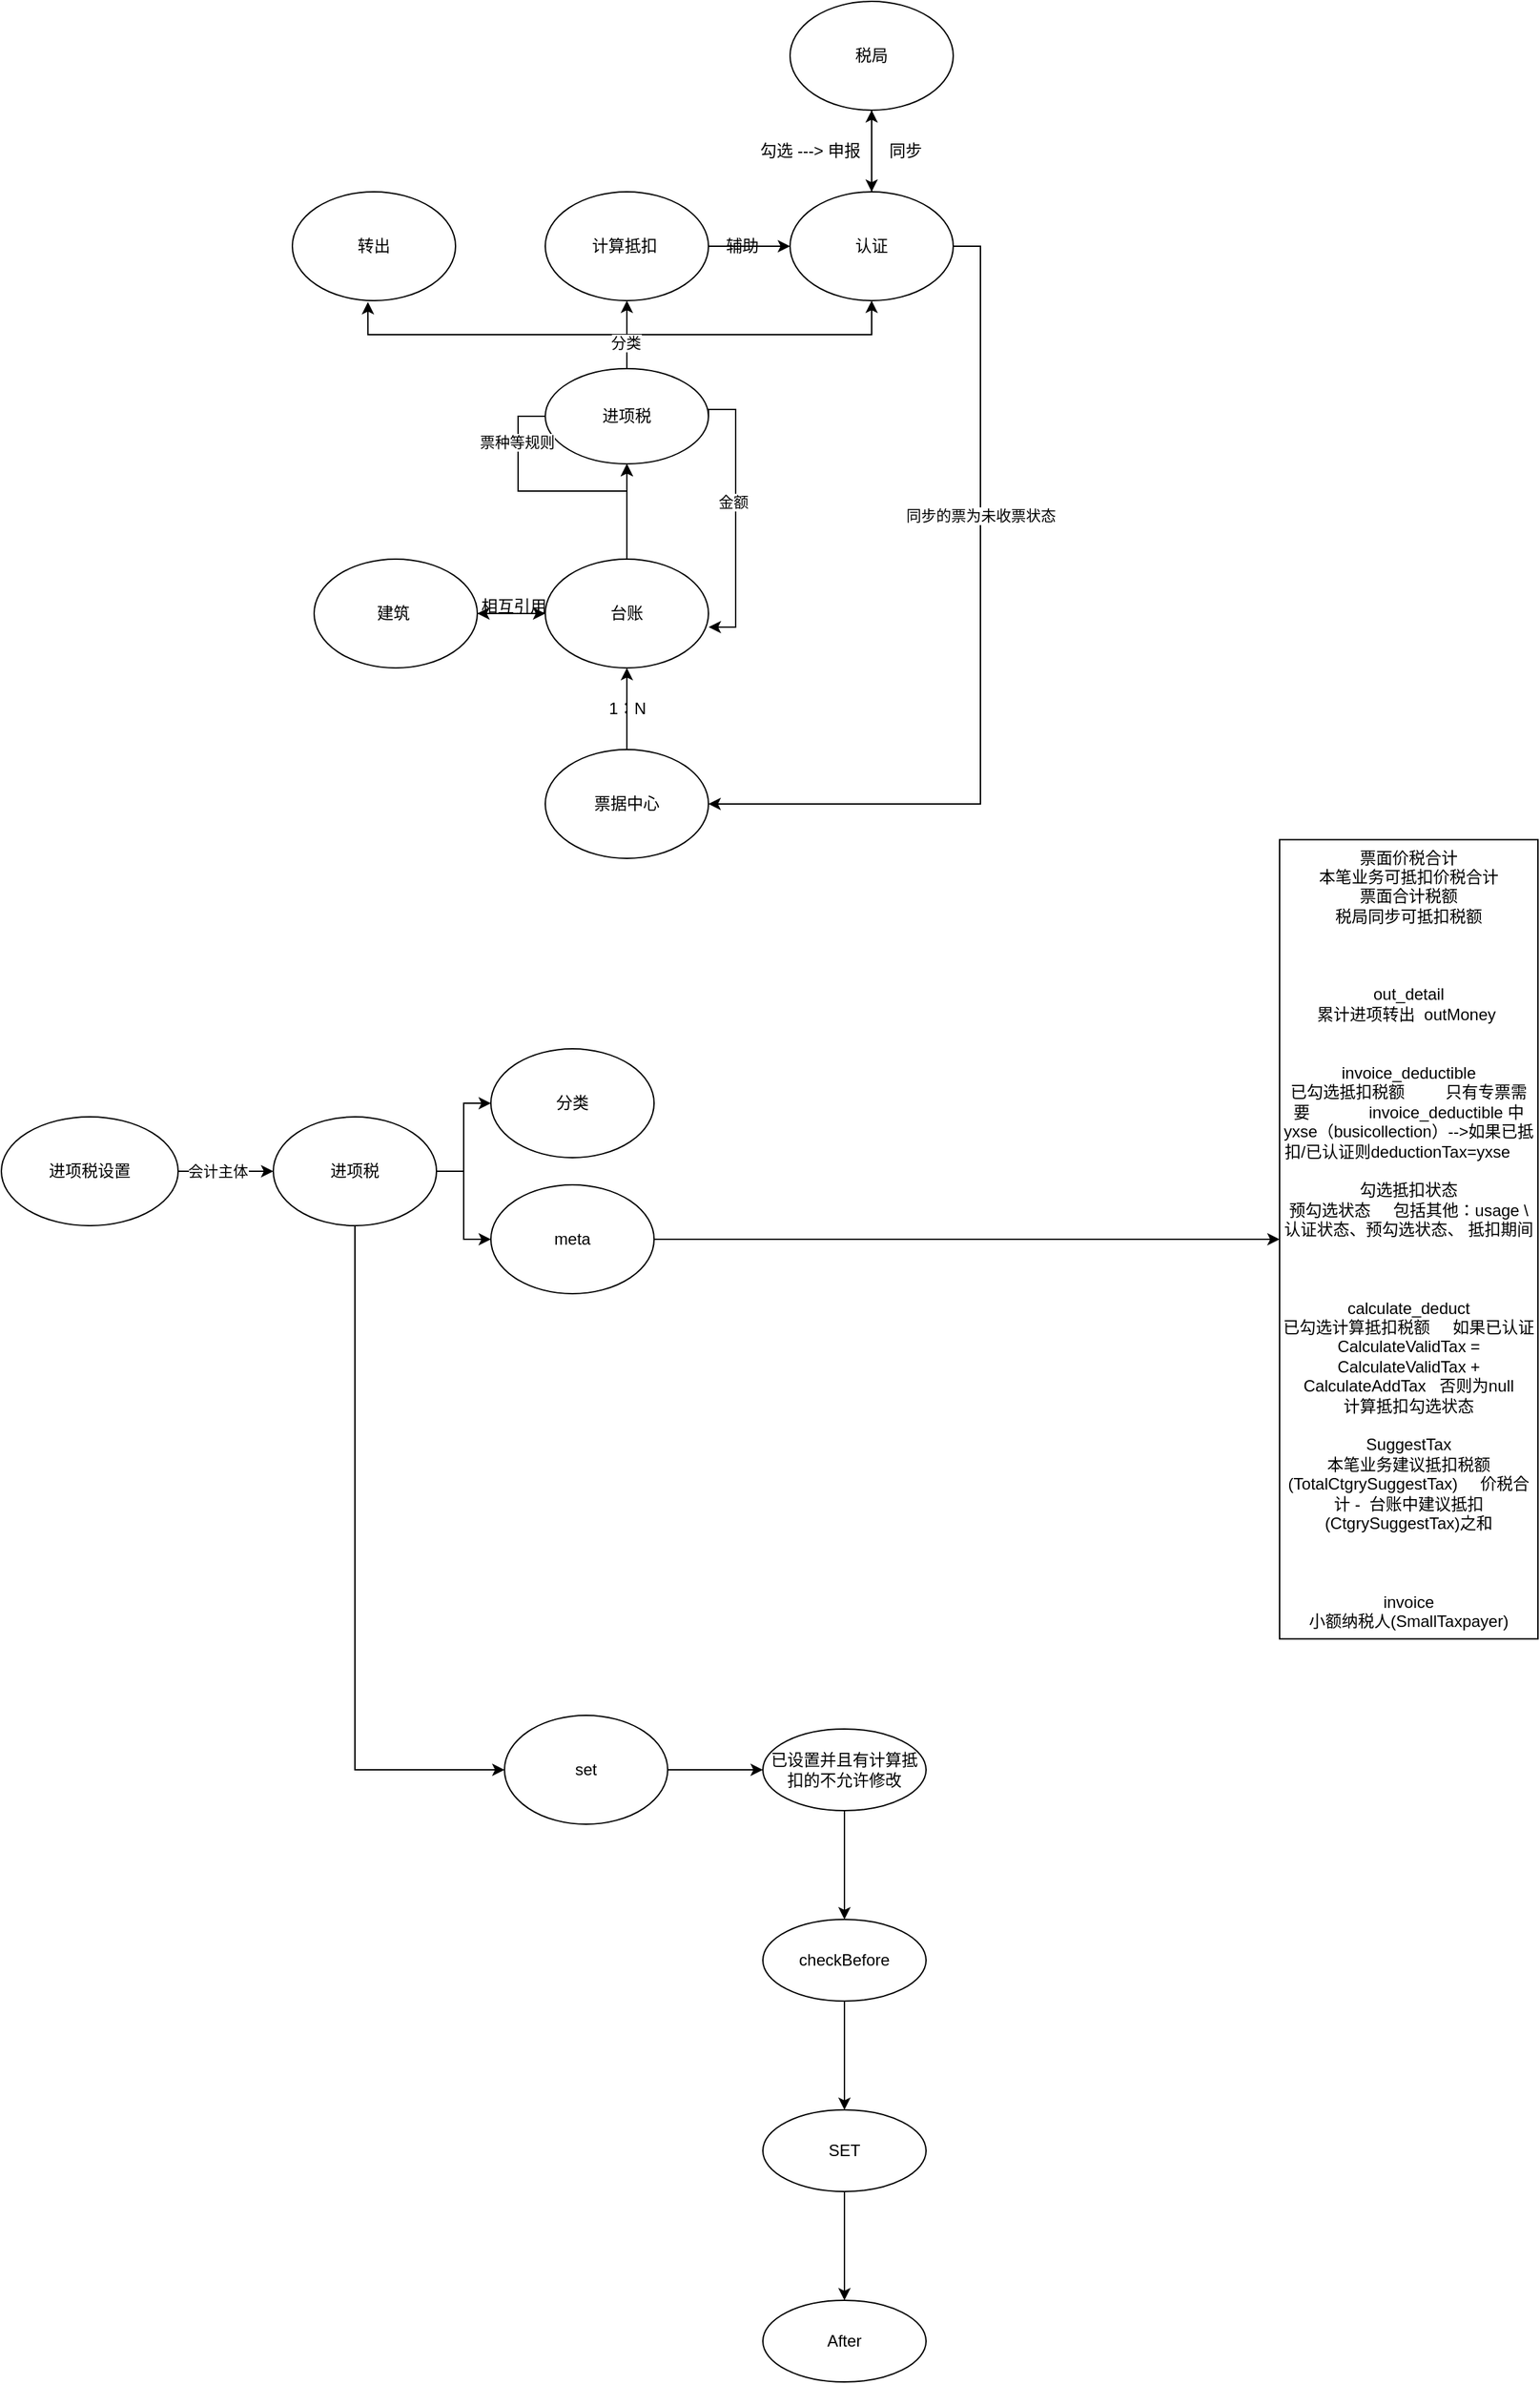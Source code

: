 <mxfile version="17.4.3" type="github">
  <diagram id="3CJurVh0qIclkFhJRMKo" name="Page-1">
    <mxGraphModel dx="1361" dy="703" grid="1" gridSize="10" guides="1" tooltips="1" connect="1" arrows="1" fold="1" page="1" pageScale="1" pageWidth="1169" pageHeight="827" background="#FFFFFF" math="0" shadow="0">
      <root>
        <mxCell id="0" />
        <mxCell id="1" parent="0" />
        <mxCell id="BELl_IB8kdiGP95Ta7bd-4" value="" style="edgeStyle=orthogonalEdgeStyle;rounded=0;orthogonalLoop=1;jettySize=auto;html=1;entryX=0.5;entryY=1;entryDx=0;entryDy=0;" edge="1" parent="1" source="BELl_IB8kdiGP95Ta7bd-3" target="BELl_IB8kdiGP95Ta7bd-1">
          <mxGeometry relative="1" as="geometry" />
        </mxCell>
        <mxCell id="BELl_IB8kdiGP95Ta7bd-7" style="edgeStyle=orthogonalEdgeStyle;rounded=0;orthogonalLoop=1;jettySize=auto;html=1;exitX=1;exitY=0.5;exitDx=0;exitDy=0;" edge="1" parent="1" source="BELl_IB8kdiGP95Ta7bd-1">
          <mxGeometry relative="1" as="geometry">
            <mxPoint x="600.143" y="600" as="targetPoint" />
            <Array as="points">
              <mxPoint x="620" y="440" />
              <mxPoint x="620" y="600" />
            </Array>
          </mxGeometry>
        </mxCell>
        <mxCell id="BELl_IB8kdiGP95Ta7bd-8" value="金额" style="edgeLabel;html=1;align=center;verticalAlign=middle;resizable=0;points=[];" vertex="1" connectable="0" parent="BELl_IB8kdiGP95Ta7bd-7">
          <mxGeometry x="-0.098" y="-2" relative="1" as="geometry">
            <mxPoint as="offset" />
          </mxGeometry>
        </mxCell>
        <mxCell id="BELl_IB8kdiGP95Ta7bd-10" style="edgeStyle=orthogonalEdgeStyle;rounded=0;orthogonalLoop=1;jettySize=auto;html=1;exitX=0.5;exitY=0;exitDx=0;exitDy=0;entryX=0.463;entryY=1.013;entryDx=0;entryDy=0;entryPerimeter=0;" edge="1" parent="1" source="BELl_IB8kdiGP95Ta7bd-1" target="BELl_IB8kdiGP95Ta7bd-9">
          <mxGeometry relative="1" as="geometry" />
        </mxCell>
        <mxCell id="BELl_IB8kdiGP95Ta7bd-13" style="edgeStyle=orthogonalEdgeStyle;rounded=0;orthogonalLoop=1;jettySize=auto;html=1;exitX=0.5;exitY=0;exitDx=0;exitDy=0;entryX=0.5;entryY=1;entryDx=0;entryDy=0;" edge="1" parent="1" source="BELl_IB8kdiGP95Ta7bd-1" target="BELl_IB8kdiGP95Ta7bd-11">
          <mxGeometry relative="1" as="geometry" />
        </mxCell>
        <mxCell id="BELl_IB8kdiGP95Ta7bd-14" style="edgeStyle=orthogonalEdgeStyle;rounded=0;orthogonalLoop=1;jettySize=auto;html=1;exitX=0.5;exitY=0;exitDx=0;exitDy=0;entryX=0.5;entryY=1;entryDx=0;entryDy=0;" edge="1" parent="1" source="BELl_IB8kdiGP95Ta7bd-1" target="BELl_IB8kdiGP95Ta7bd-12">
          <mxGeometry relative="1" as="geometry" />
        </mxCell>
        <mxCell id="BELl_IB8kdiGP95Ta7bd-17" value="分类" style="edgeLabel;html=1;align=center;verticalAlign=middle;resizable=0;points=[];" vertex="1" connectable="0" parent="BELl_IB8kdiGP95Ta7bd-14">
          <mxGeometry x="-0.832" y="1" relative="1" as="geometry">
            <mxPoint as="offset" />
          </mxGeometry>
        </mxCell>
        <mxCell id="BELl_IB8kdiGP95Ta7bd-1" value="进项税&lt;br&gt;" style="ellipse;whiteSpace=wrap;html=1;" vertex="1" parent="1">
          <mxGeometry x="480" y="410" width="120" height="70" as="geometry" />
        </mxCell>
        <mxCell id="BELl_IB8kdiGP95Ta7bd-36" value="" style="edgeStyle=orthogonalEdgeStyle;rounded=0;orthogonalLoop=1;jettySize=auto;html=1;" edge="1" parent="1" source="BELl_IB8kdiGP95Ta7bd-2" target="BELl_IB8kdiGP95Ta7bd-35">
          <mxGeometry relative="1" as="geometry" />
        </mxCell>
        <mxCell id="BELl_IB8kdiGP95Ta7bd-42" value="" style="edgeStyle=orthogonalEdgeStyle;rounded=0;orthogonalLoop=1;jettySize=auto;html=1;" edge="1" parent="1" source="BELl_IB8kdiGP95Ta7bd-2" target="BELl_IB8kdiGP95Ta7bd-41">
          <mxGeometry relative="1" as="geometry" />
        </mxCell>
        <mxCell id="BELl_IB8kdiGP95Ta7bd-46" value="" style="edgeStyle=orthogonalEdgeStyle;rounded=0;orthogonalLoop=1;jettySize=auto;html=1;" edge="1" parent="1" source="BELl_IB8kdiGP95Ta7bd-2" target="BELl_IB8kdiGP95Ta7bd-45">
          <mxGeometry relative="1" as="geometry">
            <Array as="points">
              <mxPoint x="340" y="1440" />
            </Array>
          </mxGeometry>
        </mxCell>
        <mxCell id="BELl_IB8kdiGP95Ta7bd-2" value="&lt;span&gt;进项税&lt;/span&gt;" style="ellipse;whiteSpace=wrap;html=1;" vertex="1" parent="1">
          <mxGeometry x="280" y="960" width="120" height="80" as="geometry" />
        </mxCell>
        <mxCell id="BELl_IB8kdiGP95Ta7bd-32" value="" style="edgeStyle=orthogonalEdgeStyle;rounded=0;orthogonalLoop=1;jettySize=auto;html=1;" edge="1" parent="1" source="BELl_IB8kdiGP95Ta7bd-3" target="BELl_IB8kdiGP95Ta7bd-31">
          <mxGeometry relative="1" as="geometry" />
        </mxCell>
        <mxCell id="BELl_IB8kdiGP95Ta7bd-3" value="台账" style="ellipse;whiteSpace=wrap;html=1;" vertex="1" parent="1">
          <mxGeometry x="480" y="550" width="120" height="80" as="geometry" />
        </mxCell>
        <mxCell id="BELl_IB8kdiGP95Ta7bd-6" style="edgeStyle=orthogonalEdgeStyle;rounded=0;orthogonalLoop=1;jettySize=auto;html=1;exitX=0.5;exitY=0;exitDx=0;exitDy=0;entryX=0.5;entryY=1;entryDx=0;entryDy=0;" edge="1" parent="1" source="BELl_IB8kdiGP95Ta7bd-5" target="BELl_IB8kdiGP95Ta7bd-3">
          <mxGeometry relative="1" as="geometry">
            <Array as="points">
              <mxPoint x="540" y="660" />
              <mxPoint x="540" y="660" />
            </Array>
          </mxGeometry>
        </mxCell>
        <mxCell id="BELl_IB8kdiGP95Ta7bd-5" value="票据中心" style="ellipse;whiteSpace=wrap;html=1;" vertex="1" parent="1">
          <mxGeometry x="480" y="690" width="120" height="80" as="geometry" />
        </mxCell>
        <mxCell id="BELl_IB8kdiGP95Ta7bd-9" value="转出" style="ellipse;whiteSpace=wrap;html=1;" vertex="1" parent="1">
          <mxGeometry x="294" y="280" width="120" height="80" as="geometry" />
        </mxCell>
        <mxCell id="BELl_IB8kdiGP95Ta7bd-19" style="edgeStyle=orthogonalEdgeStyle;rounded=0;orthogonalLoop=1;jettySize=auto;html=1;exitX=1;exitY=0.5;exitDx=0;exitDy=0;" edge="1" parent="1" source="BELl_IB8kdiGP95Ta7bd-11" target="BELl_IB8kdiGP95Ta7bd-12">
          <mxGeometry relative="1" as="geometry" />
        </mxCell>
        <mxCell id="BELl_IB8kdiGP95Ta7bd-11" value="计算抵扣&amp;nbsp;" style="ellipse;whiteSpace=wrap;html=1;" vertex="1" parent="1">
          <mxGeometry x="480" y="280" width="120" height="80" as="geometry" />
        </mxCell>
        <mxCell id="BELl_IB8kdiGP95Ta7bd-24" style="edgeStyle=orthogonalEdgeStyle;rounded=0;orthogonalLoop=1;jettySize=auto;html=1;exitX=0.5;exitY=0;exitDx=0;exitDy=0;entryX=0.5;entryY=1;entryDx=0;entryDy=0;" edge="1" parent="1" source="BELl_IB8kdiGP95Ta7bd-12" target="BELl_IB8kdiGP95Ta7bd-23">
          <mxGeometry relative="1" as="geometry" />
        </mxCell>
        <mxCell id="BELl_IB8kdiGP95Ta7bd-29" style="edgeStyle=orthogonalEdgeStyle;rounded=0;orthogonalLoop=1;jettySize=auto;html=1;exitX=1;exitY=0.5;exitDx=0;exitDy=0;entryX=1;entryY=0.5;entryDx=0;entryDy=0;" edge="1" parent="1" source="BELl_IB8kdiGP95Ta7bd-12" target="BELl_IB8kdiGP95Ta7bd-5">
          <mxGeometry relative="1" as="geometry" />
        </mxCell>
        <mxCell id="BELl_IB8kdiGP95Ta7bd-30" value="同步的票为未收票状态" style="edgeLabel;html=1;align=center;verticalAlign=middle;resizable=0;points=[];" vertex="1" connectable="0" parent="BELl_IB8kdiGP95Ta7bd-29">
          <mxGeometry x="-0.309" relative="1" as="geometry">
            <mxPoint as="offset" />
          </mxGeometry>
        </mxCell>
        <mxCell id="BELl_IB8kdiGP95Ta7bd-12" value="认证" style="ellipse;whiteSpace=wrap;html=1;" vertex="1" parent="1">
          <mxGeometry x="660" y="280" width="120" height="80" as="geometry" />
        </mxCell>
        <mxCell id="BELl_IB8kdiGP95Ta7bd-15" style="edgeStyle=orthogonalEdgeStyle;rounded=0;orthogonalLoop=1;jettySize=auto;html=1;exitX=0;exitY=0.5;exitDx=0;exitDy=0;" edge="1" parent="1" source="BELl_IB8kdiGP95Ta7bd-1" target="BELl_IB8kdiGP95Ta7bd-1">
          <mxGeometry relative="1" as="geometry" />
        </mxCell>
        <mxCell id="BELl_IB8kdiGP95Ta7bd-16" value="票种等规则" style="edgeLabel;html=1;align=center;verticalAlign=middle;resizable=0;points=[];" vertex="1" connectable="0" parent="BELl_IB8kdiGP95Ta7bd-15">
          <mxGeometry x="-0.556" y="-1" relative="1" as="geometry">
            <mxPoint as="offset" />
          </mxGeometry>
        </mxCell>
        <mxCell id="BELl_IB8kdiGP95Ta7bd-18" value="1：N" style="text;html=1;align=center;verticalAlign=middle;resizable=0;points=[];autosize=1;strokeColor=none;fillColor=none;" vertex="1" parent="1">
          <mxGeometry x="520" y="650" width="40" height="20" as="geometry" />
        </mxCell>
        <mxCell id="BELl_IB8kdiGP95Ta7bd-22" value="辅助&lt;br&gt;" style="text;html=1;strokeColor=none;fillColor=none;align=center;verticalAlign=middle;whiteSpace=wrap;rounded=0;" vertex="1" parent="1">
          <mxGeometry x="610" y="315" width="30" height="10" as="geometry" />
        </mxCell>
        <mxCell id="BELl_IB8kdiGP95Ta7bd-25" style="edgeStyle=orthogonalEdgeStyle;rounded=0;orthogonalLoop=1;jettySize=auto;html=1;exitX=0.5;exitY=1;exitDx=0;exitDy=0;entryX=0.5;entryY=0;entryDx=0;entryDy=0;" edge="1" parent="1" source="BELl_IB8kdiGP95Ta7bd-23" target="BELl_IB8kdiGP95Ta7bd-12">
          <mxGeometry relative="1" as="geometry" />
        </mxCell>
        <mxCell id="BELl_IB8kdiGP95Ta7bd-23" value="税局" style="ellipse;whiteSpace=wrap;html=1;" vertex="1" parent="1">
          <mxGeometry x="660" y="140" width="120" height="80" as="geometry" />
        </mxCell>
        <mxCell id="BELl_IB8kdiGP95Ta7bd-26" value="勾选 ---&amp;gt; 申报" style="text;html=1;strokeColor=none;fillColor=none;align=center;verticalAlign=middle;whiteSpace=wrap;rounded=0;" vertex="1" parent="1">
          <mxGeometry x="630" y="240" width="90" height="20" as="geometry" />
        </mxCell>
        <mxCell id="BELl_IB8kdiGP95Ta7bd-28" value="同步" style="text;html=1;strokeColor=none;fillColor=none;align=center;verticalAlign=middle;whiteSpace=wrap;rounded=0;" vertex="1" parent="1">
          <mxGeometry x="720" y="240" width="50" height="20" as="geometry" />
        </mxCell>
        <mxCell id="BELl_IB8kdiGP95Ta7bd-33" style="edgeStyle=orthogonalEdgeStyle;rounded=0;orthogonalLoop=1;jettySize=auto;html=1;exitX=1;exitY=0.5;exitDx=0;exitDy=0;" edge="1" parent="1" source="BELl_IB8kdiGP95Ta7bd-31" target="BELl_IB8kdiGP95Ta7bd-3">
          <mxGeometry relative="1" as="geometry" />
        </mxCell>
        <mxCell id="BELl_IB8kdiGP95Ta7bd-31" value="建筑&amp;nbsp;" style="ellipse;whiteSpace=wrap;html=1;" vertex="1" parent="1">
          <mxGeometry x="310" y="550" width="120" height="80" as="geometry" />
        </mxCell>
        <mxCell id="BELl_IB8kdiGP95Ta7bd-34" value="相互引用" style="text;html=1;strokeColor=none;fillColor=none;align=center;verticalAlign=middle;whiteSpace=wrap;rounded=0;" vertex="1" parent="1">
          <mxGeometry x="430" y="575" width="54" height="19" as="geometry" />
        </mxCell>
        <mxCell id="BELl_IB8kdiGP95Ta7bd-35" value="分类" style="ellipse;whiteSpace=wrap;html=1;" vertex="1" parent="1">
          <mxGeometry x="440" y="910" width="120" height="80" as="geometry" />
        </mxCell>
        <mxCell id="BELl_IB8kdiGP95Ta7bd-39" style="edgeStyle=orthogonalEdgeStyle;rounded=0;orthogonalLoop=1;jettySize=auto;html=1;exitX=1;exitY=0.5;exitDx=0;exitDy=0;entryX=0;entryY=0.5;entryDx=0;entryDy=0;" edge="1" parent="1" source="BELl_IB8kdiGP95Ta7bd-37" target="BELl_IB8kdiGP95Ta7bd-2">
          <mxGeometry relative="1" as="geometry" />
        </mxCell>
        <mxCell id="BELl_IB8kdiGP95Ta7bd-40" value="会计主体" style="edgeLabel;html=1;align=center;verticalAlign=middle;resizable=0;points=[];" vertex="1" connectable="0" parent="BELl_IB8kdiGP95Ta7bd-39">
          <mxGeometry x="-0.179" relative="1" as="geometry">
            <mxPoint as="offset" />
          </mxGeometry>
        </mxCell>
        <mxCell id="BELl_IB8kdiGP95Ta7bd-37" value="进项税设置" style="ellipse;whiteSpace=wrap;html=1;" vertex="1" parent="1">
          <mxGeometry x="80" y="960" width="130" height="80" as="geometry" />
        </mxCell>
        <mxCell id="BELl_IB8kdiGP95Ta7bd-44" value="" style="edgeStyle=orthogonalEdgeStyle;rounded=0;orthogonalLoop=1;jettySize=auto;html=1;" edge="1" parent="1" source="BELl_IB8kdiGP95Ta7bd-41" target="BELl_IB8kdiGP95Ta7bd-43">
          <mxGeometry relative="1" as="geometry" />
        </mxCell>
        <mxCell id="BELl_IB8kdiGP95Ta7bd-41" value="meta" style="ellipse;whiteSpace=wrap;html=1;" vertex="1" parent="1">
          <mxGeometry x="440" y="1010" width="120" height="80" as="geometry" />
        </mxCell>
        <mxCell id="BELl_IB8kdiGP95Ta7bd-43" value="&lt;div&gt;票面价税合计&lt;/div&gt;&lt;div&gt;本笔业务可抵扣价税合计&lt;/div&gt;&lt;div&gt;票面合计税额&lt;/div&gt;&lt;div&gt;税局同步可抵扣税额&lt;/div&gt;&lt;div&gt;&lt;br&gt;&lt;/div&gt;&lt;div&gt;&lt;br&gt;&lt;/div&gt;&lt;div&gt;&lt;br&gt;&lt;/div&gt;&lt;div&gt;out_detail&lt;/div&gt;&lt;div&gt;累计进项转出&amp;nbsp; outMoney&amp;nbsp;&lt;/div&gt;&lt;div&gt;&lt;br&gt;&lt;/div&gt;&lt;div&gt;&lt;br&gt;&lt;/div&gt;&lt;div&gt;invoice_deductible&lt;/div&gt;&lt;div&gt;已勾选抵扣税额&amp;nbsp; &amp;nbsp; &amp;nbsp; &amp;nbsp; &amp;nbsp;只有专票需要&amp;nbsp; &amp;nbsp; &amp;nbsp; &amp;nbsp; &amp;nbsp; &amp;nbsp; &amp;nbsp;invoice_deductible 中 yxse（busicollection）--&amp;gt;如果已抵扣/已认证则deductionTax=yxse&amp;nbsp; &amp;nbsp; &amp;nbsp; &amp;nbsp;&lt;/div&gt;&lt;div&gt;勾选抵扣状态&lt;/div&gt;&lt;div&gt;预勾选状态&amp;nbsp; &amp;nbsp; &amp;nbsp;包括其他：usage \ 认证状态、预勾选状态、 抵扣期间&lt;/div&gt;&lt;div&gt;&lt;br&gt;&lt;/div&gt;&lt;div&gt;&lt;br&gt;&lt;/div&gt;&lt;div&gt;&lt;br&gt;&lt;/div&gt;&lt;div&gt;calculate_deduct&lt;/div&gt;&lt;div&gt;已勾选计算抵扣税额&amp;nbsp; &amp;nbsp; &amp;nbsp;如果已认证 CalculateValidTax = CalculateValidTax + CalculateAddTax&amp;nbsp; &amp;nbsp;否则为null&lt;/div&gt;&lt;div&gt;计算抵扣勾选状态&lt;/div&gt;&lt;div&gt;&lt;br&gt;&lt;/div&gt;&lt;div&gt;SuggestTax&lt;/div&gt;&lt;div&gt;本笔业务建议抵扣税额(TotalCtgrySuggestTax)&amp;nbsp; &amp;nbsp; &amp;nbsp;价税合计 -&amp;nbsp; 台账中建议抵扣(CtgrySuggestTax)之和&lt;/div&gt;&lt;div&gt;&lt;br&gt;&lt;/div&gt;&lt;div&gt;&lt;br&gt;&lt;/div&gt;&lt;div&gt;&lt;br&gt;&lt;/div&gt;&lt;div&gt;invoice&lt;/div&gt;&lt;div&gt;小额纳税人(SmallTaxpayer)&lt;/div&gt;" style="whiteSpace=wrap;html=1;" vertex="1" parent="1">
          <mxGeometry x="1020" y="756.25" width="190" height="587.5" as="geometry" />
        </mxCell>
        <mxCell id="BELl_IB8kdiGP95Ta7bd-48" value="" style="edgeStyle=orthogonalEdgeStyle;rounded=0;orthogonalLoop=1;jettySize=auto;html=1;" edge="1" parent="1" source="BELl_IB8kdiGP95Ta7bd-45" target="BELl_IB8kdiGP95Ta7bd-47">
          <mxGeometry relative="1" as="geometry" />
        </mxCell>
        <mxCell id="BELl_IB8kdiGP95Ta7bd-45" value="&lt;span&gt;set&lt;/span&gt;" style="ellipse;whiteSpace=wrap;html=1;" vertex="1" parent="1">
          <mxGeometry x="450" y="1400" width="120" height="80" as="geometry" />
        </mxCell>
        <mxCell id="BELl_IB8kdiGP95Ta7bd-50" value="" style="edgeStyle=orthogonalEdgeStyle;rounded=0;orthogonalLoop=1;jettySize=auto;html=1;" edge="1" parent="1" source="BELl_IB8kdiGP95Ta7bd-47" target="BELl_IB8kdiGP95Ta7bd-49">
          <mxGeometry relative="1" as="geometry" />
        </mxCell>
        <mxCell id="BELl_IB8kdiGP95Ta7bd-47" value="已设置并且有计算抵扣的不允许修改" style="ellipse;whiteSpace=wrap;html=1;" vertex="1" parent="1">
          <mxGeometry x="640" y="1410" width="120" height="60" as="geometry" />
        </mxCell>
        <mxCell id="BELl_IB8kdiGP95Ta7bd-52" value="" style="edgeStyle=orthogonalEdgeStyle;rounded=0;orthogonalLoop=1;jettySize=auto;html=1;" edge="1" parent="1" source="BELl_IB8kdiGP95Ta7bd-49" target="BELl_IB8kdiGP95Ta7bd-51">
          <mxGeometry relative="1" as="geometry" />
        </mxCell>
        <mxCell id="BELl_IB8kdiGP95Ta7bd-49" value="checkBefore" style="ellipse;whiteSpace=wrap;html=1;" vertex="1" parent="1">
          <mxGeometry x="640" y="1550" width="120" height="60" as="geometry" />
        </mxCell>
        <mxCell id="BELl_IB8kdiGP95Ta7bd-54" value="" style="edgeStyle=orthogonalEdgeStyle;rounded=0;orthogonalLoop=1;jettySize=auto;html=1;" edge="1" parent="1" source="BELl_IB8kdiGP95Ta7bd-51" target="BELl_IB8kdiGP95Ta7bd-53">
          <mxGeometry relative="1" as="geometry" />
        </mxCell>
        <mxCell id="BELl_IB8kdiGP95Ta7bd-51" value="SET" style="ellipse;whiteSpace=wrap;html=1;" vertex="1" parent="1">
          <mxGeometry x="640" y="1690" width="120" height="60" as="geometry" />
        </mxCell>
        <mxCell id="BELl_IB8kdiGP95Ta7bd-53" value="After" style="ellipse;whiteSpace=wrap;html=1;" vertex="1" parent="1">
          <mxGeometry x="640" y="1830" width="120" height="60" as="geometry" />
        </mxCell>
      </root>
    </mxGraphModel>
  </diagram>
</mxfile>
